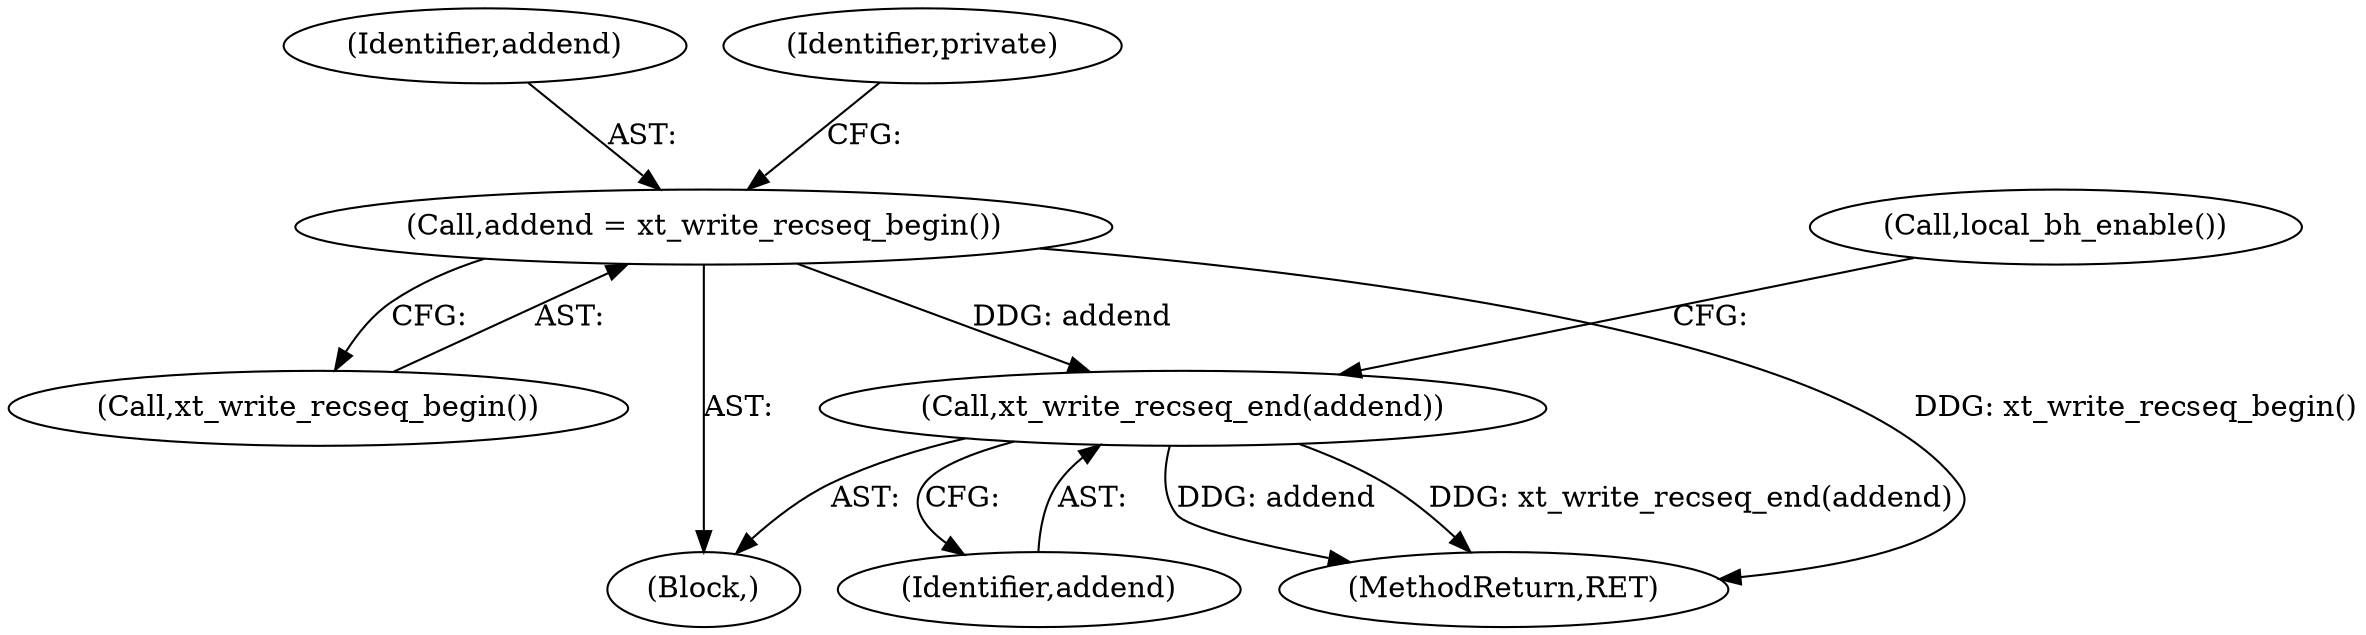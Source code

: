 digraph "0_linux_57ebd808a97d7c5b1e1afb937c2db22beba3c1f8_0@API" {
"1000494" [label="(Call,xt_write_recseq_end(addend))"];
"1000206" [label="(Call,addend = xt_write_recseq_begin())"];
"1000495" [label="(Identifier,addend)"];
"1000494" [label="(Call,xt_write_recseq_end(addend))"];
"1000114" [label="(Block,)"];
"1000506" [label="(MethodReturn,RET)"];
"1000206" [label="(Call,addend = xt_write_recseq_begin())"];
"1000207" [label="(Identifier,addend)"];
"1000208" [label="(Call,xt_write_recseq_begin())"];
"1000496" [label="(Call,local_bh_enable())"];
"1000210" [label="(Identifier,private)"];
"1000494" -> "1000114"  [label="AST: "];
"1000494" -> "1000495"  [label="CFG: "];
"1000495" -> "1000494"  [label="AST: "];
"1000496" -> "1000494"  [label="CFG: "];
"1000494" -> "1000506"  [label="DDG: xt_write_recseq_end(addend)"];
"1000494" -> "1000506"  [label="DDG: addend"];
"1000206" -> "1000494"  [label="DDG: addend"];
"1000206" -> "1000114"  [label="AST: "];
"1000206" -> "1000208"  [label="CFG: "];
"1000207" -> "1000206"  [label="AST: "];
"1000208" -> "1000206"  [label="AST: "];
"1000210" -> "1000206"  [label="CFG: "];
"1000206" -> "1000506"  [label="DDG: xt_write_recseq_begin()"];
}
